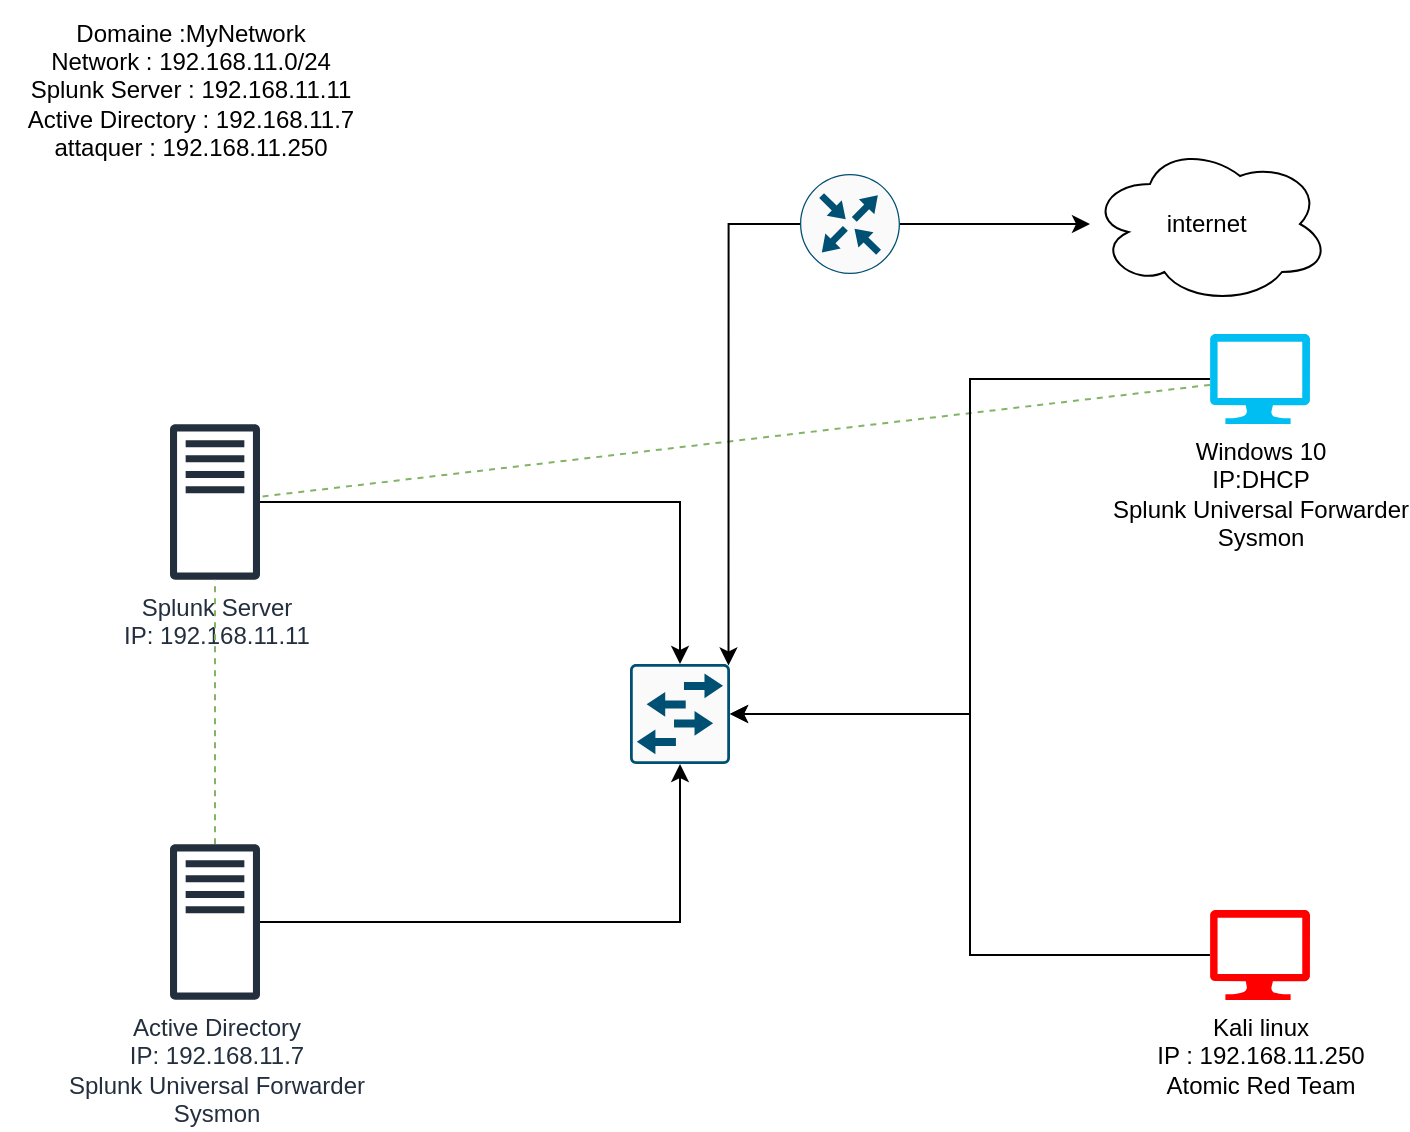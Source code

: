<mxfile version="24.7.7">
  <diagram name="Page-1" id="EitK8SUpgTmLAnZ7iSZS">
    <mxGraphModel dx="880" dy="1661" grid="1" gridSize="10" guides="1" tooltips="1" connect="1" arrows="1" fold="1" page="1" pageScale="1" pageWidth="850" pageHeight="1100" math="0" shadow="0">
      <root>
        <mxCell id="0" />
        <mxCell id="1" parent="0" />
        <mxCell id="dxT098TC_KYE80S2nooN-20" style="rounded=0;orthogonalLoop=1;jettySize=auto;html=1;dashed=1;endArrow=none;endFill=0;jumpStyle=none;fillColor=#d5e8d4;strokeColor=#82b366;" edge="1" parent="1" source="dxT098TC_KYE80S2nooN-1" target="dxT098TC_KYE80S2nooN-3">
          <mxGeometry relative="1" as="geometry" />
        </mxCell>
        <mxCell id="dxT098TC_KYE80S2nooN-1" value="Windows 10&lt;br&gt;IP:DHCP&lt;div&gt;Splunk Universal Forwarder&lt;br&gt;Sysmon&lt;/div&gt;" style="verticalLabelPosition=bottom;html=1;verticalAlign=top;align=center;strokeColor=none;fillColor=#00BEF2;shape=mxgraph.azure.computer;pointerEvents=1;" vertex="1" parent="1">
          <mxGeometry x="660" y="5" width="50" height="45" as="geometry" />
        </mxCell>
        <mxCell id="dxT098TC_KYE80S2nooN-2" value="Kali linux&lt;br&gt;IP : 192.168.11.250&lt;div&gt;Atomic Red Team&lt;/div&gt;" style="verticalLabelPosition=bottom;html=1;verticalAlign=top;align=center;strokeColor=none;fillColor=#FF0000;shape=mxgraph.azure.computer;pointerEvents=1;" vertex="1" parent="1">
          <mxGeometry x="660" y="293" width="50" height="45" as="geometry" />
        </mxCell>
        <mxCell id="dxT098TC_KYE80S2nooN-3" value="Splunk Server&lt;br&gt;IP: 192.168.11.11" style="sketch=0;outlineConnect=0;fontColor=#232F3E;gradientColor=none;fillColor=#232F3D;strokeColor=none;dashed=0;verticalLabelPosition=bottom;verticalAlign=top;align=center;html=1;fontSize=12;fontStyle=0;aspect=fixed;pointerEvents=1;shape=mxgraph.aws4.traditional_server;" vertex="1" parent="1">
          <mxGeometry x="140" y="50" width="45" height="78" as="geometry" />
        </mxCell>
        <mxCell id="dxT098TC_KYE80S2nooN-23" style="rounded=0;orthogonalLoop=1;jettySize=auto;html=1;fillColor=#d5e8d4;strokeColor=#82b366;dashed=1;endArrow=none;endFill=0;" edge="1" parent="1" source="dxT098TC_KYE80S2nooN-4" target="dxT098TC_KYE80S2nooN-3">
          <mxGeometry relative="1" as="geometry" />
        </mxCell>
        <mxCell id="dxT098TC_KYE80S2nooN-4" value="Active Directory&lt;br&gt;IP: 192.168.11.7&lt;br&gt;Splunk Universal Forwarder&lt;br&gt;Sysmon" style="sketch=0;outlineConnect=0;fontColor=#232F3E;gradientColor=none;fillColor=#232F3D;strokeColor=none;dashed=0;verticalLabelPosition=bottom;verticalAlign=top;align=center;html=1;fontSize=12;fontStyle=0;aspect=fixed;pointerEvents=1;shape=mxgraph.aws4.traditional_server;" vertex="1" parent="1">
          <mxGeometry x="140" y="260" width="45" height="78" as="geometry" />
        </mxCell>
        <mxCell id="dxT098TC_KYE80S2nooN-5" value="" style="sketch=0;points=[[0.015,0.015,0],[0.985,0.015,0],[0.985,0.985,0],[0.015,0.985,0],[0.25,0,0],[0.5,0,0],[0.75,0,0],[1,0.25,0],[1,0.5,0],[1,0.75,0],[0.75,1,0],[0.5,1,0],[0.25,1,0],[0,0.75,0],[0,0.5,0],[0,0.25,0]];verticalLabelPosition=bottom;html=1;verticalAlign=top;aspect=fixed;align=center;pointerEvents=1;shape=mxgraph.cisco19.rect;prIcon=workgroup_switch;fillColor=#FAFAFA;strokeColor=#005073;" vertex="1" parent="1">
          <mxGeometry x="370" y="170" width="50" height="50" as="geometry" />
        </mxCell>
        <mxCell id="dxT098TC_KYE80S2nooN-17" style="edgeStyle=orthogonalEdgeStyle;rounded=0;orthogonalLoop=1;jettySize=auto;html=1;" edge="1" parent="1" source="dxT098TC_KYE80S2nooN-6" target="dxT098TC_KYE80S2nooN-7">
          <mxGeometry relative="1" as="geometry" />
        </mxCell>
        <mxCell id="dxT098TC_KYE80S2nooN-6" value="" style="sketch=0;points=[[0.5,0,0],[1,0.5,0],[0.5,1,0],[0,0.5,0],[0.145,0.145,0],[0.856,0.145,0],[0.855,0.856,0],[0.145,0.855,0]];verticalLabelPosition=bottom;html=1;verticalAlign=top;aspect=fixed;align=center;pointerEvents=1;shape=mxgraph.cisco19.rect;prIcon=router;fillColor=#FAFAFA;strokeColor=#005073;" vertex="1" parent="1">
          <mxGeometry x="455" y="-75" width="50" height="50" as="geometry" />
        </mxCell>
        <mxCell id="dxT098TC_KYE80S2nooN-7" value="internet&amp;nbsp;" style="ellipse;shape=cloud;whiteSpace=wrap;html=1;" vertex="1" parent="1">
          <mxGeometry x="600" y="-90" width="120" height="80" as="geometry" />
        </mxCell>
        <mxCell id="dxT098TC_KYE80S2nooN-9" style="edgeStyle=orthogonalEdgeStyle;rounded=0;orthogonalLoop=1;jettySize=auto;html=1;entryX=0.5;entryY=0;entryDx=0;entryDy=0;entryPerimeter=0;" edge="1" parent="1" source="dxT098TC_KYE80S2nooN-3" target="dxT098TC_KYE80S2nooN-5">
          <mxGeometry relative="1" as="geometry" />
        </mxCell>
        <mxCell id="dxT098TC_KYE80S2nooN-10" style="edgeStyle=orthogonalEdgeStyle;rounded=0;orthogonalLoop=1;jettySize=auto;html=1;entryX=0.5;entryY=1;entryDx=0;entryDy=0;entryPerimeter=0;" edge="1" parent="1" source="dxT098TC_KYE80S2nooN-4" target="dxT098TC_KYE80S2nooN-5">
          <mxGeometry relative="1" as="geometry" />
        </mxCell>
        <mxCell id="dxT098TC_KYE80S2nooN-11" style="edgeStyle=orthogonalEdgeStyle;rounded=0;orthogonalLoop=1;jettySize=auto;html=1;entryX=1;entryY=0.5;entryDx=0;entryDy=0;entryPerimeter=0;" edge="1" parent="1" source="dxT098TC_KYE80S2nooN-2" target="dxT098TC_KYE80S2nooN-5">
          <mxGeometry relative="1" as="geometry" />
        </mxCell>
        <mxCell id="dxT098TC_KYE80S2nooN-12" style="edgeStyle=orthogonalEdgeStyle;rounded=0;orthogonalLoop=1;jettySize=auto;html=1;entryX=1;entryY=0.5;entryDx=0;entryDy=0;entryPerimeter=0;" edge="1" parent="1" source="dxT098TC_KYE80S2nooN-1" target="dxT098TC_KYE80S2nooN-5">
          <mxGeometry relative="1" as="geometry" />
        </mxCell>
        <mxCell id="dxT098TC_KYE80S2nooN-13" style="edgeStyle=orthogonalEdgeStyle;rounded=0;orthogonalLoop=1;jettySize=auto;html=1;entryX=0.985;entryY=0.015;entryDx=0;entryDy=0;entryPerimeter=0;" edge="1" parent="1" source="dxT098TC_KYE80S2nooN-6" target="dxT098TC_KYE80S2nooN-5">
          <mxGeometry relative="1" as="geometry" />
        </mxCell>
        <mxCell id="dxT098TC_KYE80S2nooN-18" value="Domaine :MyNetwork&lt;div&gt;Network : 192.168.11.0/24&lt;/div&gt;&lt;div&gt;Splunk Server : 192.168.11.11&lt;/div&gt;&lt;div&gt;Active Directory : 192.168.11.7&lt;/div&gt;&lt;div&gt;attaquer : 192.168.11.250&lt;/div&gt;" style="text;html=1;align=center;verticalAlign=middle;resizable=0;points=[];autosize=1;strokeColor=none;fillColor=none;" vertex="1" parent="1">
          <mxGeometry x="55" y="-162" width="190" height="90" as="geometry" />
        </mxCell>
      </root>
    </mxGraphModel>
  </diagram>
</mxfile>
